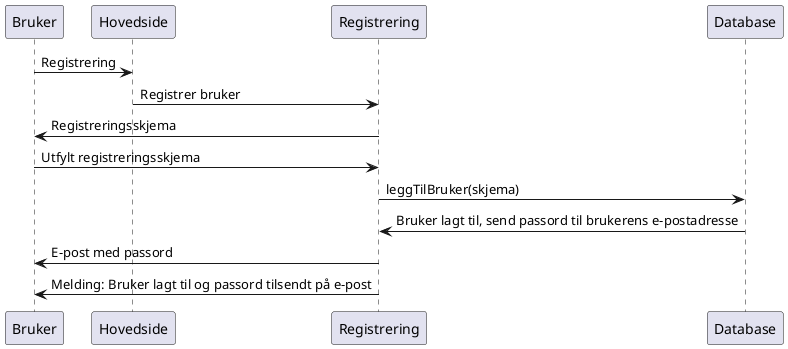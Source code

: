@startuml
Bruker -> Hovedside: Registrering
Hovedside -> Registrering: Registrer bruker
Registrering -> Bruker: Registreringsskjema
Bruker -> Registrering: Utfylt registreringsskjema
Registrering -> Database: leggTilBruker(skjema)
Database -> Registrering: Bruker lagt til, send passord til brukerens e-postadresse
Registrering -> Bruker: E-post med passord
Registrering -> Bruker: Melding: Bruker lagt til og passord tilsendt på e-post
@enduml




